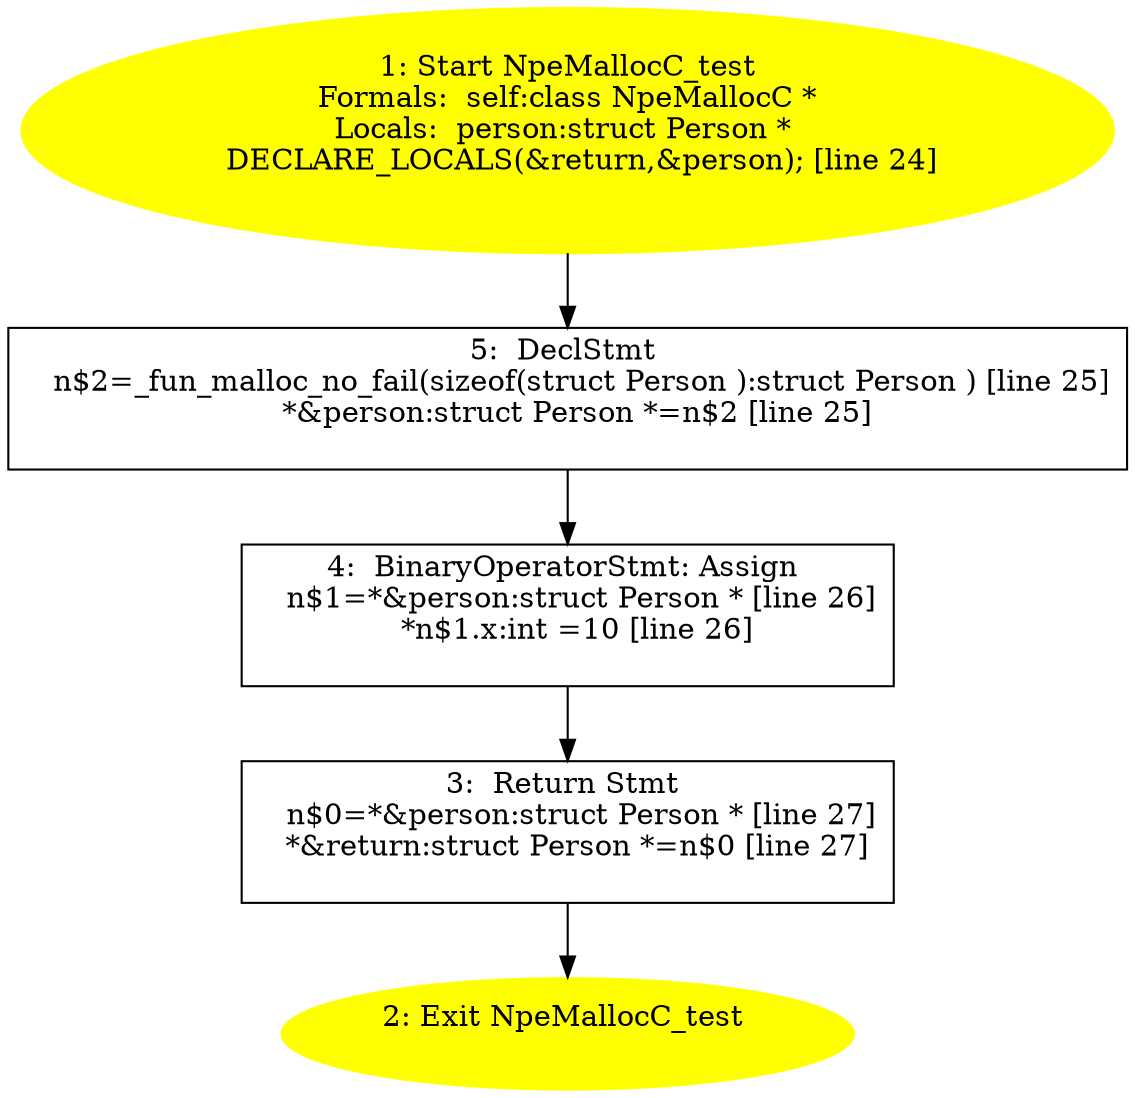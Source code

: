 /* @generated */
digraph iCFG {
"NpeMallocC_testinstance.50525c03b73391bbe8cbb6e50459dc8c_5" [label="5:  DeclStmt \n   n$2=_fun_malloc_no_fail(sizeof(struct Person ):struct Person ) [line 25]\n  *&person:struct Person *=n$2 [line 25]\n " shape="box"]
	

	 "NpeMallocC_testinstance.50525c03b73391bbe8cbb6e50459dc8c_5" -> "NpeMallocC_testinstance.50525c03b73391bbe8cbb6e50459dc8c_4" ;
"NpeMallocC_testinstance.50525c03b73391bbe8cbb6e50459dc8c_4" [label="4:  BinaryOperatorStmt: Assign \n   n$1=*&person:struct Person * [line 26]\n  *n$1.x:int =10 [line 26]\n " shape="box"]
	

	 "NpeMallocC_testinstance.50525c03b73391bbe8cbb6e50459dc8c_4" -> "NpeMallocC_testinstance.50525c03b73391bbe8cbb6e50459dc8c_3" ;
"NpeMallocC_testinstance.50525c03b73391bbe8cbb6e50459dc8c_3" [label="3:  Return Stmt \n   n$0=*&person:struct Person * [line 27]\n  *&return:struct Person *=n$0 [line 27]\n " shape="box"]
	

	 "NpeMallocC_testinstance.50525c03b73391bbe8cbb6e50459dc8c_3" -> "NpeMallocC_testinstance.50525c03b73391bbe8cbb6e50459dc8c_2" ;
"NpeMallocC_testinstance.50525c03b73391bbe8cbb6e50459dc8c_2" [label="2: Exit NpeMallocC_test \n  " color=yellow style=filled]
	

"NpeMallocC_testinstance.50525c03b73391bbe8cbb6e50459dc8c_1" [label="1: Start NpeMallocC_test\nFormals:  self:class NpeMallocC *\nLocals:  person:struct Person * \n   DECLARE_LOCALS(&return,&person); [line 24]\n " color=yellow style=filled]
	

	 "NpeMallocC_testinstance.50525c03b73391bbe8cbb6e50459dc8c_1" -> "NpeMallocC_testinstance.50525c03b73391bbe8cbb6e50459dc8c_5" ;
}
